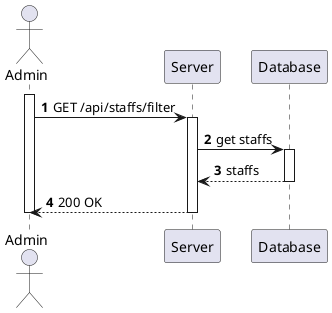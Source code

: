 @startuml process-view
autonumber

actor "Admin" as Admin
participant "Server" as Server
participant "Database" as Database

activate Admin
    Admin-> Server : GET /api/staffs/filter
    activate Server
        Server -> Database : get staffs
        activate Database
            Database --> Server : staffs
        deactivate Database
        Admin <-- Server : 200 OK
    deactivate Server
deactivate Admin

@enduml